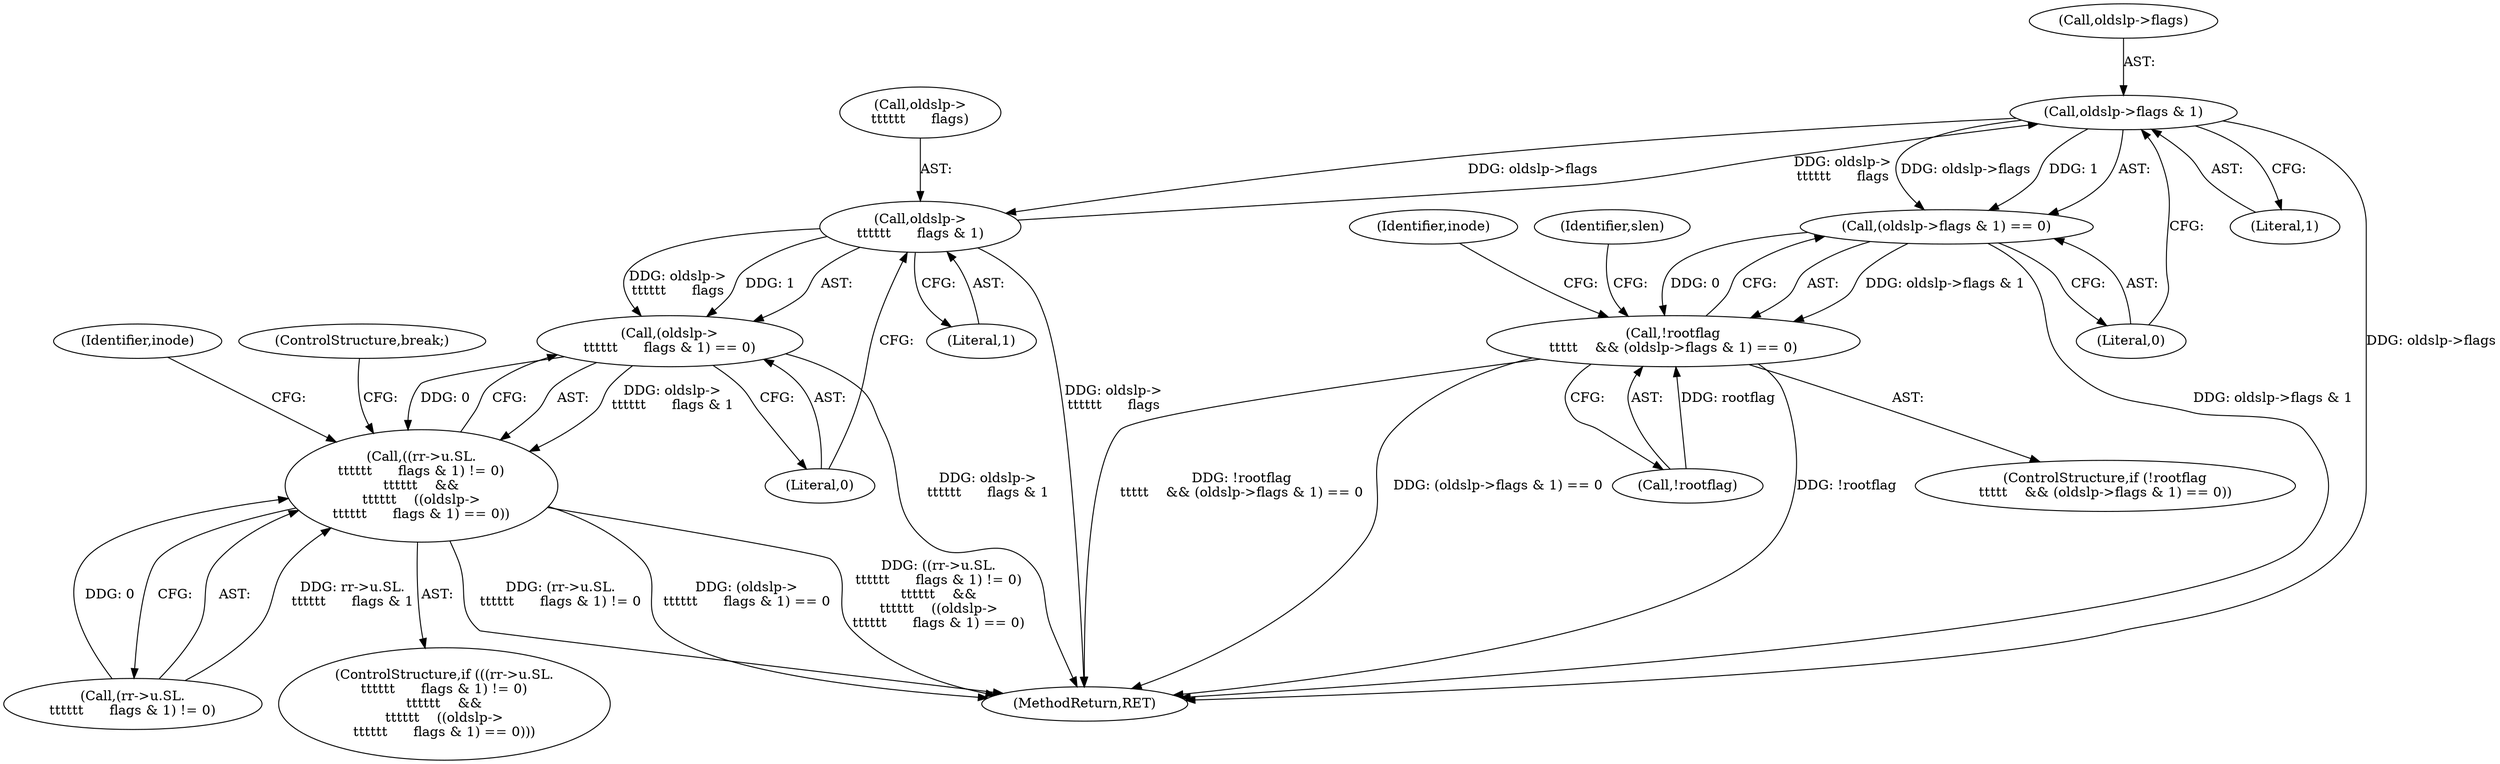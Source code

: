 digraph "0_linux_4e2024624e678f0ebb916e6192bd23c1f9fdf696@pointer" {
"1000728" [label="(Call,oldslp->flags & 1)"];
"1000711" [label="(Call,oldslp->\n\t\t\t\t\t\t      flags & 1)"];
"1000728" [label="(Call,oldslp->flags & 1)"];
"1000710" [label="(Call,(oldslp->\n\t\t\t\t\t\t      flags & 1) == 0)"];
"1000698" [label="(Call,((rr->u.SL.\n\t\t\t\t\t\t      flags & 1) != 0)\n\t\t\t\t\t\t    &&\n\t\t\t\t\t\t    ((oldslp->\n\t\t\t\t\t\t      flags & 1) == 0))"];
"1000727" [label="(Call,(oldslp->flags & 1) == 0)"];
"1000724" [label="(Call,!rootflag\n\t\t\t\t\t    && (oldslp->flags & 1) == 0)"];
"1000725" [label="(Call,!rootflag)"];
"1000698" [label="(Call,((rr->u.SL.\n\t\t\t\t\t\t      flags & 1) != 0)\n\t\t\t\t\t\t    &&\n\t\t\t\t\t\t    ((oldslp->\n\t\t\t\t\t\t      flags & 1) == 0))"];
"1000724" [label="(Call,!rootflag\n\t\t\t\t\t    && (oldslp->flags & 1) == 0)"];
"1000699" [label="(Call,(rr->u.SL.\n\t\t\t\t\t\t      flags & 1) != 0)"];
"1000719" [label="(Identifier,inode)"];
"1000729" [label="(Call,oldslp->flags)"];
"1000712" [label="(Call,oldslp->\n\t\t\t\t\t\t      flags)"];
"1001009" [label="(MethodReturn,RET)"];
"1000620" [label="(Identifier,slen)"];
"1000728" [label="(Call,oldslp->flags & 1)"];
"1000710" [label="(Call,(oldslp->\n\t\t\t\t\t\t      flags & 1) == 0)"];
"1000736" [label="(Identifier,inode)"];
"1000722" [label="(ControlStructure,break;)"];
"1000723" [label="(ControlStructure,if (!rootflag\n\t\t\t\t\t    && (oldslp->flags & 1) == 0))"];
"1000715" [label="(Literal,1)"];
"1000727" [label="(Call,(oldslp->flags & 1) == 0)"];
"1000697" [label="(ControlStructure,if (((rr->u.SL.\n\t\t\t\t\t\t      flags & 1) != 0)\n\t\t\t\t\t\t    &&\n\t\t\t\t\t\t    ((oldslp->\n\t\t\t\t\t\t      flags & 1) == 0)))"];
"1000733" [label="(Literal,0)"];
"1000716" [label="(Literal,0)"];
"1000711" [label="(Call,oldslp->\n\t\t\t\t\t\t      flags & 1)"];
"1000732" [label="(Literal,1)"];
"1000728" -> "1000727"  [label="AST: "];
"1000728" -> "1000732"  [label="CFG: "];
"1000729" -> "1000728"  [label="AST: "];
"1000732" -> "1000728"  [label="AST: "];
"1000733" -> "1000728"  [label="CFG: "];
"1000728" -> "1001009"  [label="DDG: oldslp->flags"];
"1000728" -> "1000711"  [label="DDG: oldslp->flags"];
"1000728" -> "1000727"  [label="DDG: oldslp->flags"];
"1000728" -> "1000727"  [label="DDG: 1"];
"1000711" -> "1000728"  [label="DDG: oldslp->\n\t\t\t\t\t\t      flags"];
"1000711" -> "1000710"  [label="AST: "];
"1000711" -> "1000715"  [label="CFG: "];
"1000712" -> "1000711"  [label="AST: "];
"1000715" -> "1000711"  [label="AST: "];
"1000716" -> "1000711"  [label="CFG: "];
"1000711" -> "1001009"  [label="DDG: oldslp->\n\t\t\t\t\t\t      flags"];
"1000711" -> "1000710"  [label="DDG: oldslp->\n\t\t\t\t\t\t      flags"];
"1000711" -> "1000710"  [label="DDG: 1"];
"1000710" -> "1000698"  [label="AST: "];
"1000710" -> "1000716"  [label="CFG: "];
"1000716" -> "1000710"  [label="AST: "];
"1000698" -> "1000710"  [label="CFG: "];
"1000710" -> "1001009"  [label="DDG: oldslp->\n\t\t\t\t\t\t      flags & 1"];
"1000710" -> "1000698"  [label="DDG: oldslp->\n\t\t\t\t\t\t      flags & 1"];
"1000710" -> "1000698"  [label="DDG: 0"];
"1000698" -> "1000697"  [label="AST: "];
"1000698" -> "1000699"  [label="CFG: "];
"1000699" -> "1000698"  [label="AST: "];
"1000719" -> "1000698"  [label="CFG: "];
"1000722" -> "1000698"  [label="CFG: "];
"1000698" -> "1001009"  [label="DDG: (rr->u.SL.\n\t\t\t\t\t\t      flags & 1) != 0"];
"1000698" -> "1001009"  [label="DDG: (oldslp->\n\t\t\t\t\t\t      flags & 1) == 0"];
"1000698" -> "1001009"  [label="DDG: ((rr->u.SL.\n\t\t\t\t\t\t      flags & 1) != 0)\n\t\t\t\t\t\t    &&\n\t\t\t\t\t\t    ((oldslp->\n\t\t\t\t\t\t      flags & 1) == 0)"];
"1000699" -> "1000698"  [label="DDG: rr->u.SL.\n\t\t\t\t\t\t      flags & 1"];
"1000699" -> "1000698"  [label="DDG: 0"];
"1000727" -> "1000724"  [label="AST: "];
"1000727" -> "1000733"  [label="CFG: "];
"1000733" -> "1000727"  [label="AST: "];
"1000724" -> "1000727"  [label="CFG: "];
"1000727" -> "1001009"  [label="DDG: oldslp->flags & 1"];
"1000727" -> "1000724"  [label="DDG: oldslp->flags & 1"];
"1000727" -> "1000724"  [label="DDG: 0"];
"1000724" -> "1000723"  [label="AST: "];
"1000724" -> "1000725"  [label="CFG: "];
"1000725" -> "1000724"  [label="AST: "];
"1000620" -> "1000724"  [label="CFG: "];
"1000736" -> "1000724"  [label="CFG: "];
"1000724" -> "1001009"  [label="DDG: !rootflag\n\t\t\t\t\t    && (oldslp->flags & 1) == 0"];
"1000724" -> "1001009"  [label="DDG: (oldslp->flags & 1) == 0"];
"1000724" -> "1001009"  [label="DDG: !rootflag"];
"1000725" -> "1000724"  [label="DDG: rootflag"];
}
